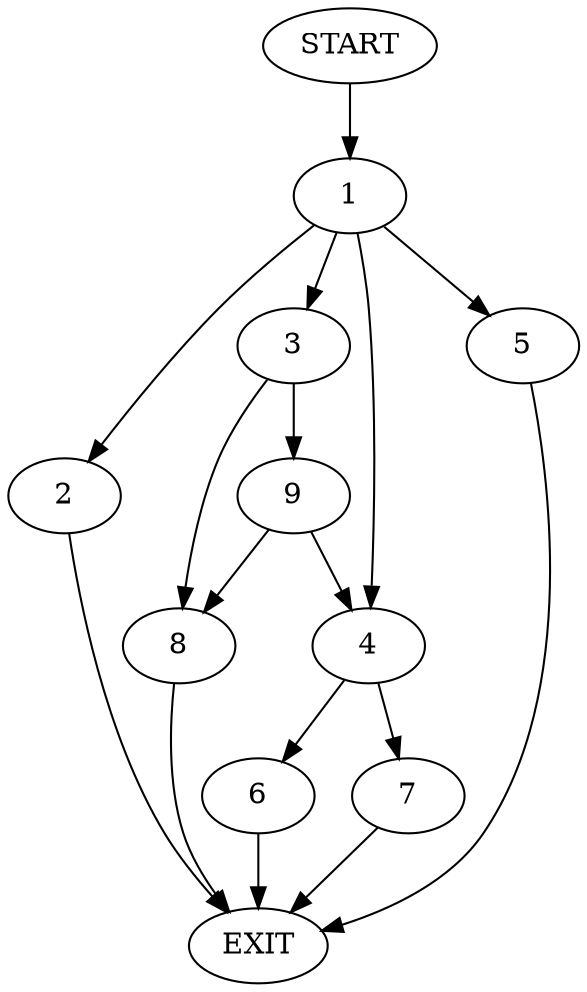 digraph {
0 [label="START"]
10 [label="EXIT"]
0 -> 1
1 -> 2
1 -> 3
1 -> 4
1 -> 5
2 -> 10
4 -> 6
4 -> 7
3 -> 8
3 -> 9
5 -> 10
9 -> 8
9 -> 4
8 -> 10
7 -> 10
6 -> 10
}
